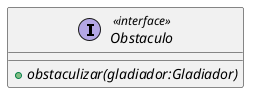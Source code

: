 @startuml
interface Obstaculo <<interface>> {
    {abstract} + obstaculizar(gladiador:Gladiador)
}
@enduml